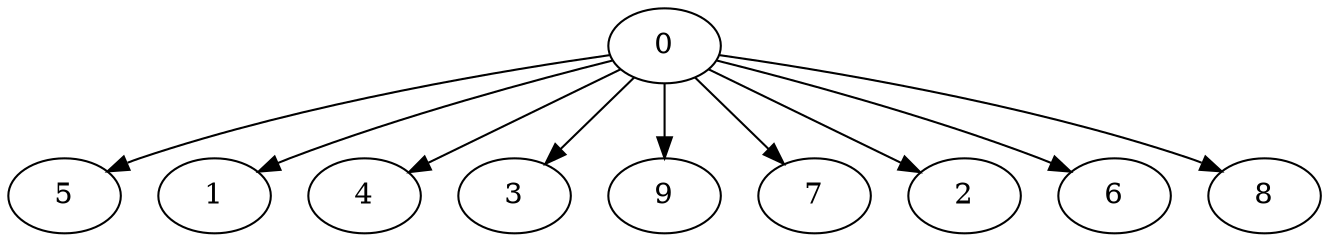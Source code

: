 digraph "Fork_Nodes_10_CCR_0.10_WeightType_Random#2" {
	5 [Weight=98, Start=70, Processor=3];
	1 [Weight=55, Start=99, Processor=0];
	4 [Weight=66, Start=103, Processor=1];
	3 [Weight=44, Start=125, Processor=2];
	9 [Weight=33, Start=92, Processor=2];
	7 [Weight=44, Start=26, Processor=3];
	2 [Weight=66, Start=26, Processor=2];
	6 [Weight=77, Start=22, Processor=0];
	8 [Weight=77, Start=26, Processor=1];
	0 [Weight=22, Start=0, Processor=0];
	0 -> 1 [Weight=7];
	0 -> 2 [Weight=4];
	0 -> 3 [Weight=9];
	0 -> 4 [Weight=8];
	0 -> 5 [Weight=7];
	0 -> 6 [Weight=7];
	0 -> 7 [Weight=4];
	0 -> 8 [Weight=4];
	0 -> 9 [Weight=8];
}